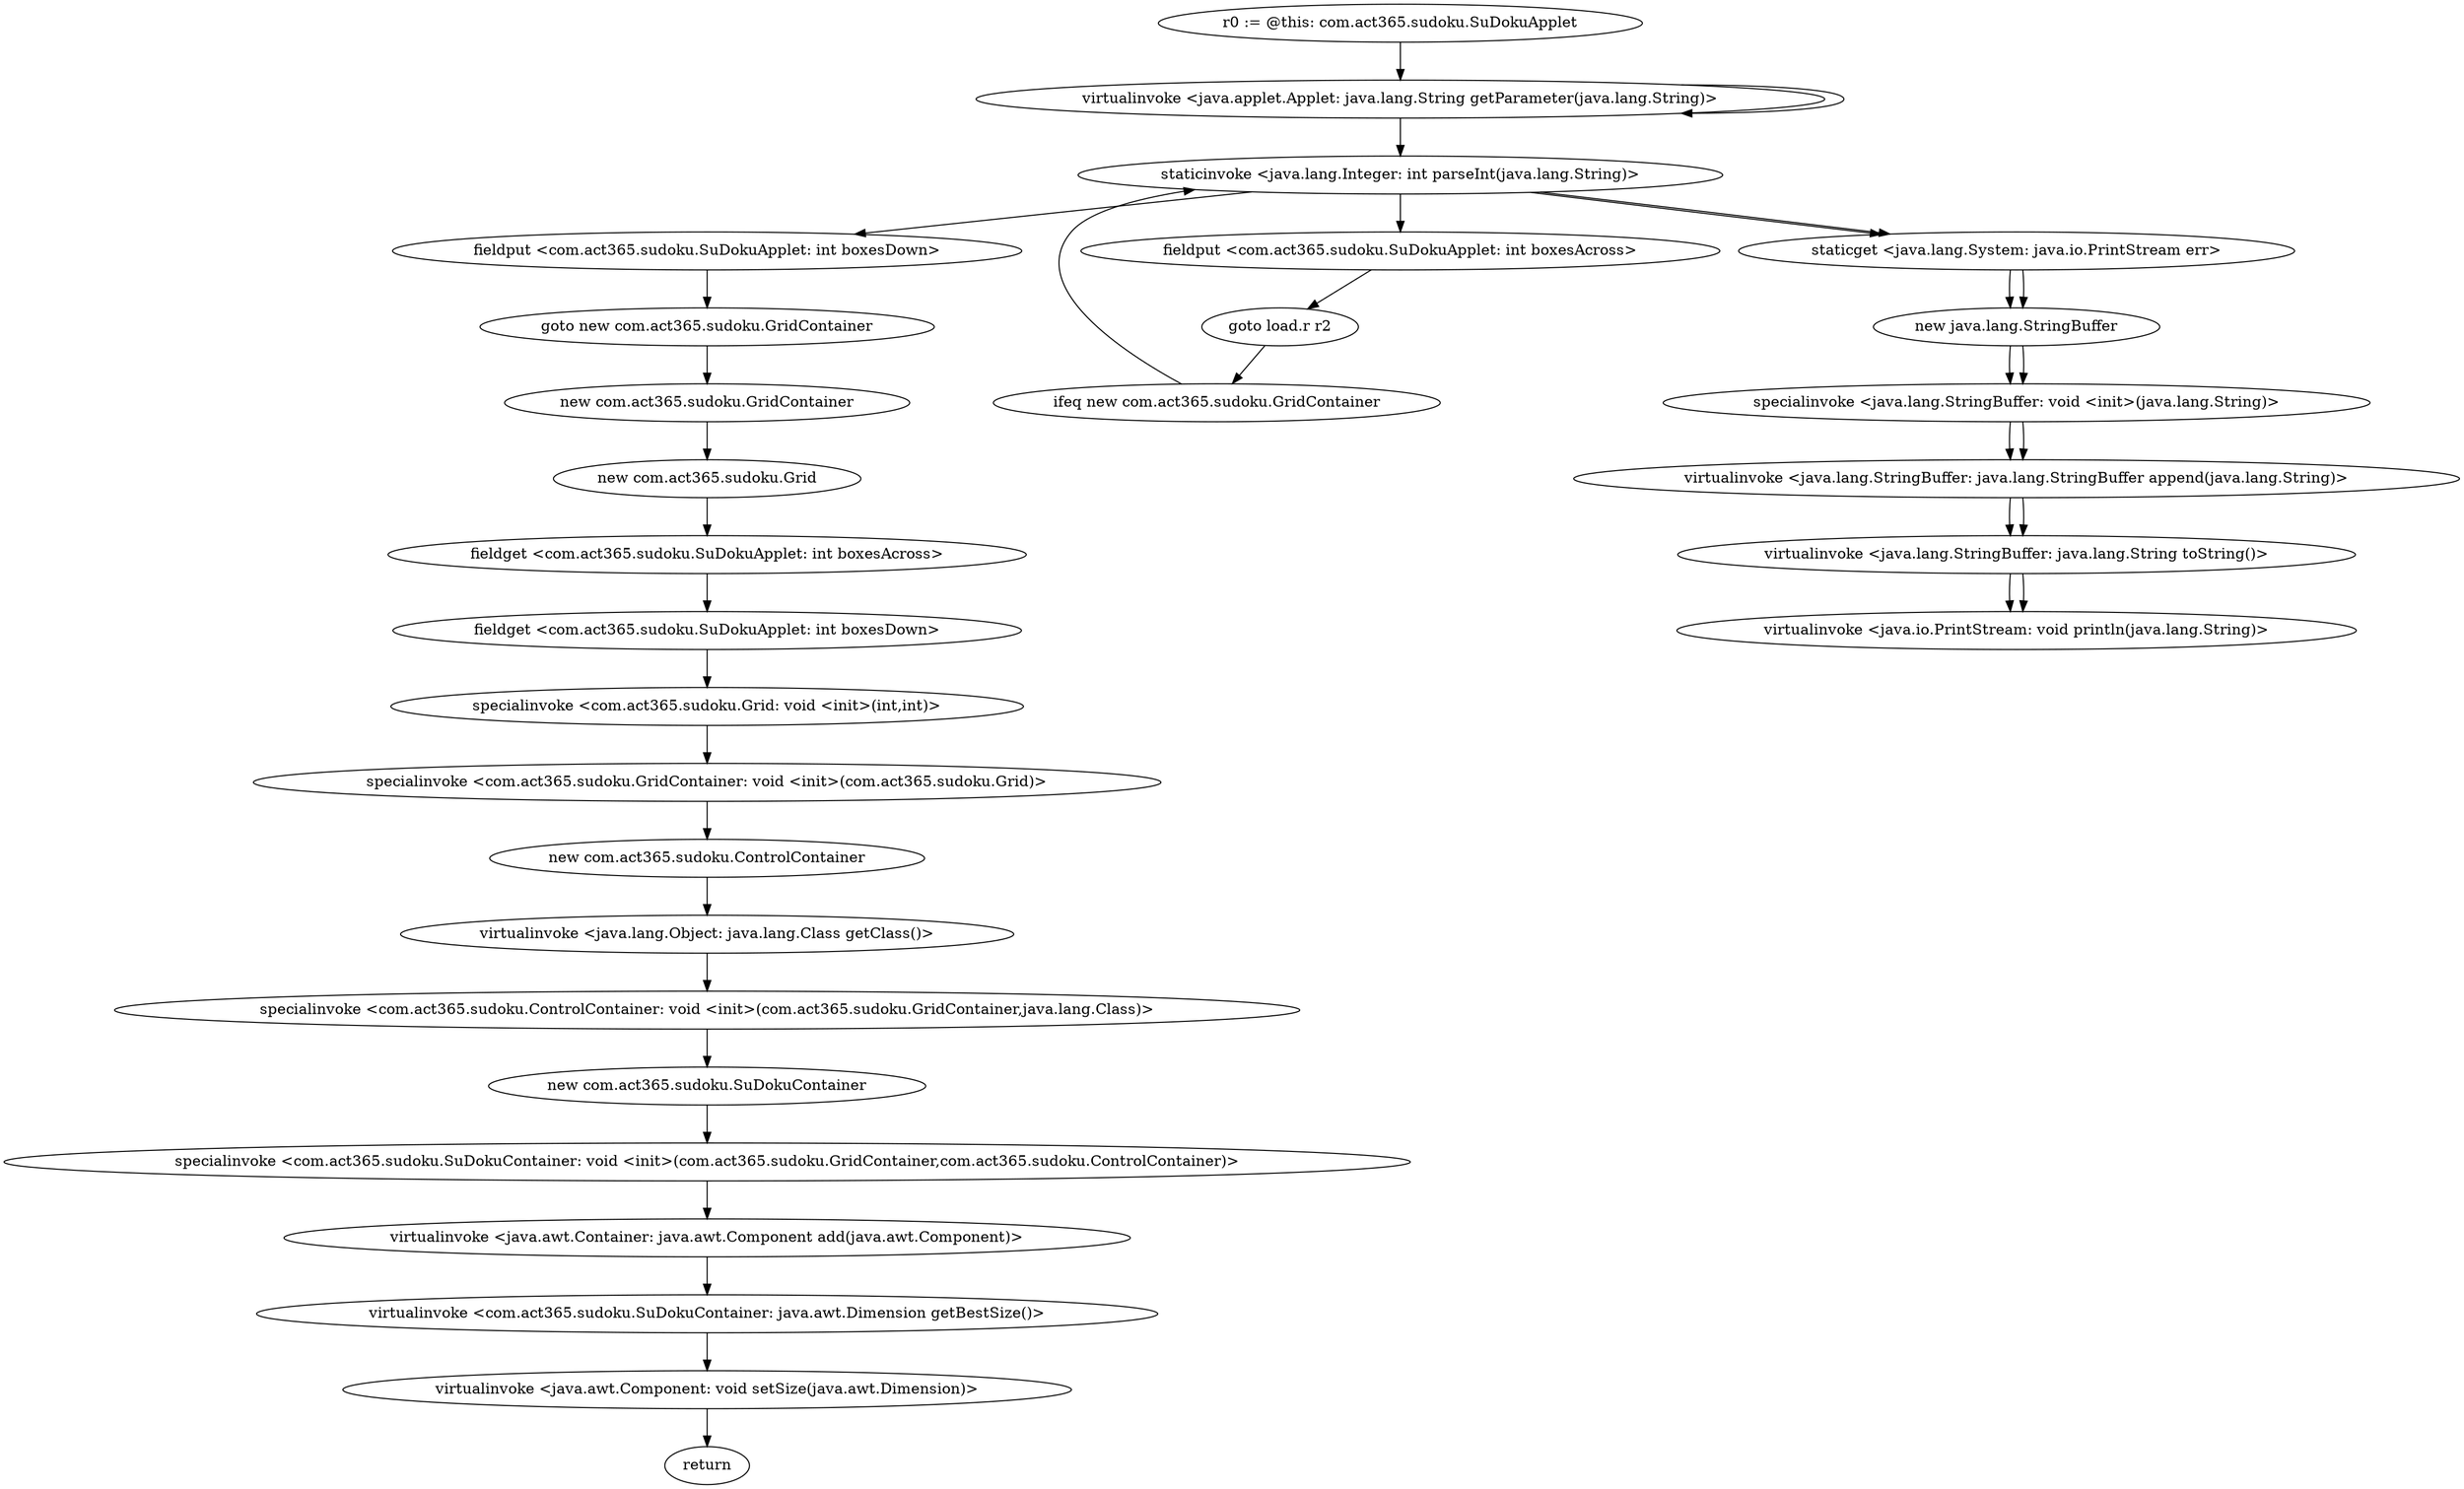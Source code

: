 digraph "" {
"r0 := @this: com.act365.sudoku.SuDokuApplet"->"virtualinvoke <java.applet.Applet: java.lang.String getParameter(java.lang.String)>";
 "virtualinvoke <java.applet.Applet: java.lang.String getParameter(java.lang.String)>"->"virtualinvoke <java.applet.Applet: java.lang.String getParameter(java.lang.String)>";
 "virtualinvoke <java.applet.Applet: java.lang.String getParameter(java.lang.String)>"->"staticinvoke <java.lang.Integer: int parseInt(java.lang.String)>";
 "staticinvoke <java.lang.Integer: int parseInt(java.lang.String)>"->"fieldput <com.act365.sudoku.SuDokuApplet: int boxesAcross>";
 "fieldput <com.act365.sudoku.SuDokuApplet: int boxesAcross>"->"goto load.r r2";
 "goto load.r r2"->"ifeq new com.act365.sudoku.GridContainer";
 "ifeq new com.act365.sudoku.GridContainer"->"staticinvoke <java.lang.Integer: int parseInt(java.lang.String)>";
 "staticinvoke <java.lang.Integer: int parseInt(java.lang.String)>"->"fieldput <com.act365.sudoku.SuDokuApplet: int boxesDown>";
 "fieldput <com.act365.sudoku.SuDokuApplet: int boxesDown>"->"goto new com.act365.sudoku.GridContainer";
 "goto new com.act365.sudoku.GridContainer"->"new com.act365.sudoku.GridContainer";
 "new com.act365.sudoku.GridContainer"->"new com.act365.sudoku.Grid";
 "new com.act365.sudoku.Grid"->"fieldget <com.act365.sudoku.SuDokuApplet: int boxesAcross>";
 "fieldget <com.act365.sudoku.SuDokuApplet: int boxesAcross>"->"fieldget <com.act365.sudoku.SuDokuApplet: int boxesDown>";
 "fieldget <com.act365.sudoku.SuDokuApplet: int boxesDown>"->"specialinvoke <com.act365.sudoku.Grid: void <init>(int,int)>";
 "specialinvoke <com.act365.sudoku.Grid: void <init>(int,int)>"->"specialinvoke <com.act365.sudoku.GridContainer: void <init>(com.act365.sudoku.Grid)>";
 "specialinvoke <com.act365.sudoku.GridContainer: void <init>(com.act365.sudoku.Grid)>"->"new com.act365.sudoku.ControlContainer";
 "new com.act365.sudoku.ControlContainer"->"virtualinvoke <java.lang.Object: java.lang.Class getClass()>";
 "virtualinvoke <java.lang.Object: java.lang.Class getClass()>"->"specialinvoke <com.act365.sudoku.ControlContainer: void <init>(com.act365.sudoku.GridContainer,java.lang.Class)>";
 "specialinvoke <com.act365.sudoku.ControlContainer: void <init>(com.act365.sudoku.GridContainer,java.lang.Class)>"->"new com.act365.sudoku.SuDokuContainer";
 "new com.act365.sudoku.SuDokuContainer"->"specialinvoke <com.act365.sudoku.SuDokuContainer: void <init>(com.act365.sudoku.GridContainer,com.act365.sudoku.ControlContainer)>";
 "specialinvoke <com.act365.sudoku.SuDokuContainer: void <init>(com.act365.sudoku.GridContainer,com.act365.sudoku.ControlContainer)>"->"virtualinvoke <java.awt.Container: java.awt.Component add(java.awt.Component)>";
 "virtualinvoke <java.awt.Container: java.awt.Component add(java.awt.Component)>"->"virtualinvoke <com.act365.sudoku.SuDokuContainer: java.awt.Dimension getBestSize()>";
 "virtualinvoke <com.act365.sudoku.SuDokuContainer: java.awt.Dimension getBestSize()>"->"virtualinvoke <java.awt.Component: void setSize(java.awt.Dimension)>";
 "virtualinvoke <java.awt.Component: void setSize(java.awt.Dimension)>"->"return";
 "staticinvoke <java.lang.Integer: int parseInt(java.lang.String)>"->"staticget <java.lang.System: java.io.PrintStream err>";
 "staticget <java.lang.System: java.io.PrintStream err>"->"new java.lang.StringBuffer";
 "new java.lang.StringBuffer"->"specialinvoke <java.lang.StringBuffer: void <init>(java.lang.String)>";
 "specialinvoke <java.lang.StringBuffer: void <init>(java.lang.String)>"->"virtualinvoke <java.lang.StringBuffer: java.lang.StringBuffer append(java.lang.String)>";
 "virtualinvoke <java.lang.StringBuffer: java.lang.StringBuffer append(java.lang.String)>"->"virtualinvoke <java.lang.StringBuffer: java.lang.String toString()>";
 "virtualinvoke <java.lang.StringBuffer: java.lang.String toString()>"->"virtualinvoke <java.io.PrintStream: void println(java.lang.String)>";
 "staticinvoke <java.lang.Integer: int parseInt(java.lang.String)>"->"staticget <java.lang.System: java.io.PrintStream err>";
 "staticget <java.lang.System: java.io.PrintStream err>"->"new java.lang.StringBuffer";
 "new java.lang.StringBuffer"->"specialinvoke <java.lang.StringBuffer: void <init>(java.lang.String)>";
 "specialinvoke <java.lang.StringBuffer: void <init>(java.lang.String)>"->"virtualinvoke <java.lang.StringBuffer: java.lang.StringBuffer append(java.lang.String)>";
 "virtualinvoke <java.lang.StringBuffer: java.lang.StringBuffer append(java.lang.String)>"->"virtualinvoke <java.lang.StringBuffer: java.lang.String toString()>";
 "virtualinvoke <java.lang.StringBuffer: java.lang.String toString()>"->"virtualinvoke <java.io.PrintStream: void println(java.lang.String)>";
}
